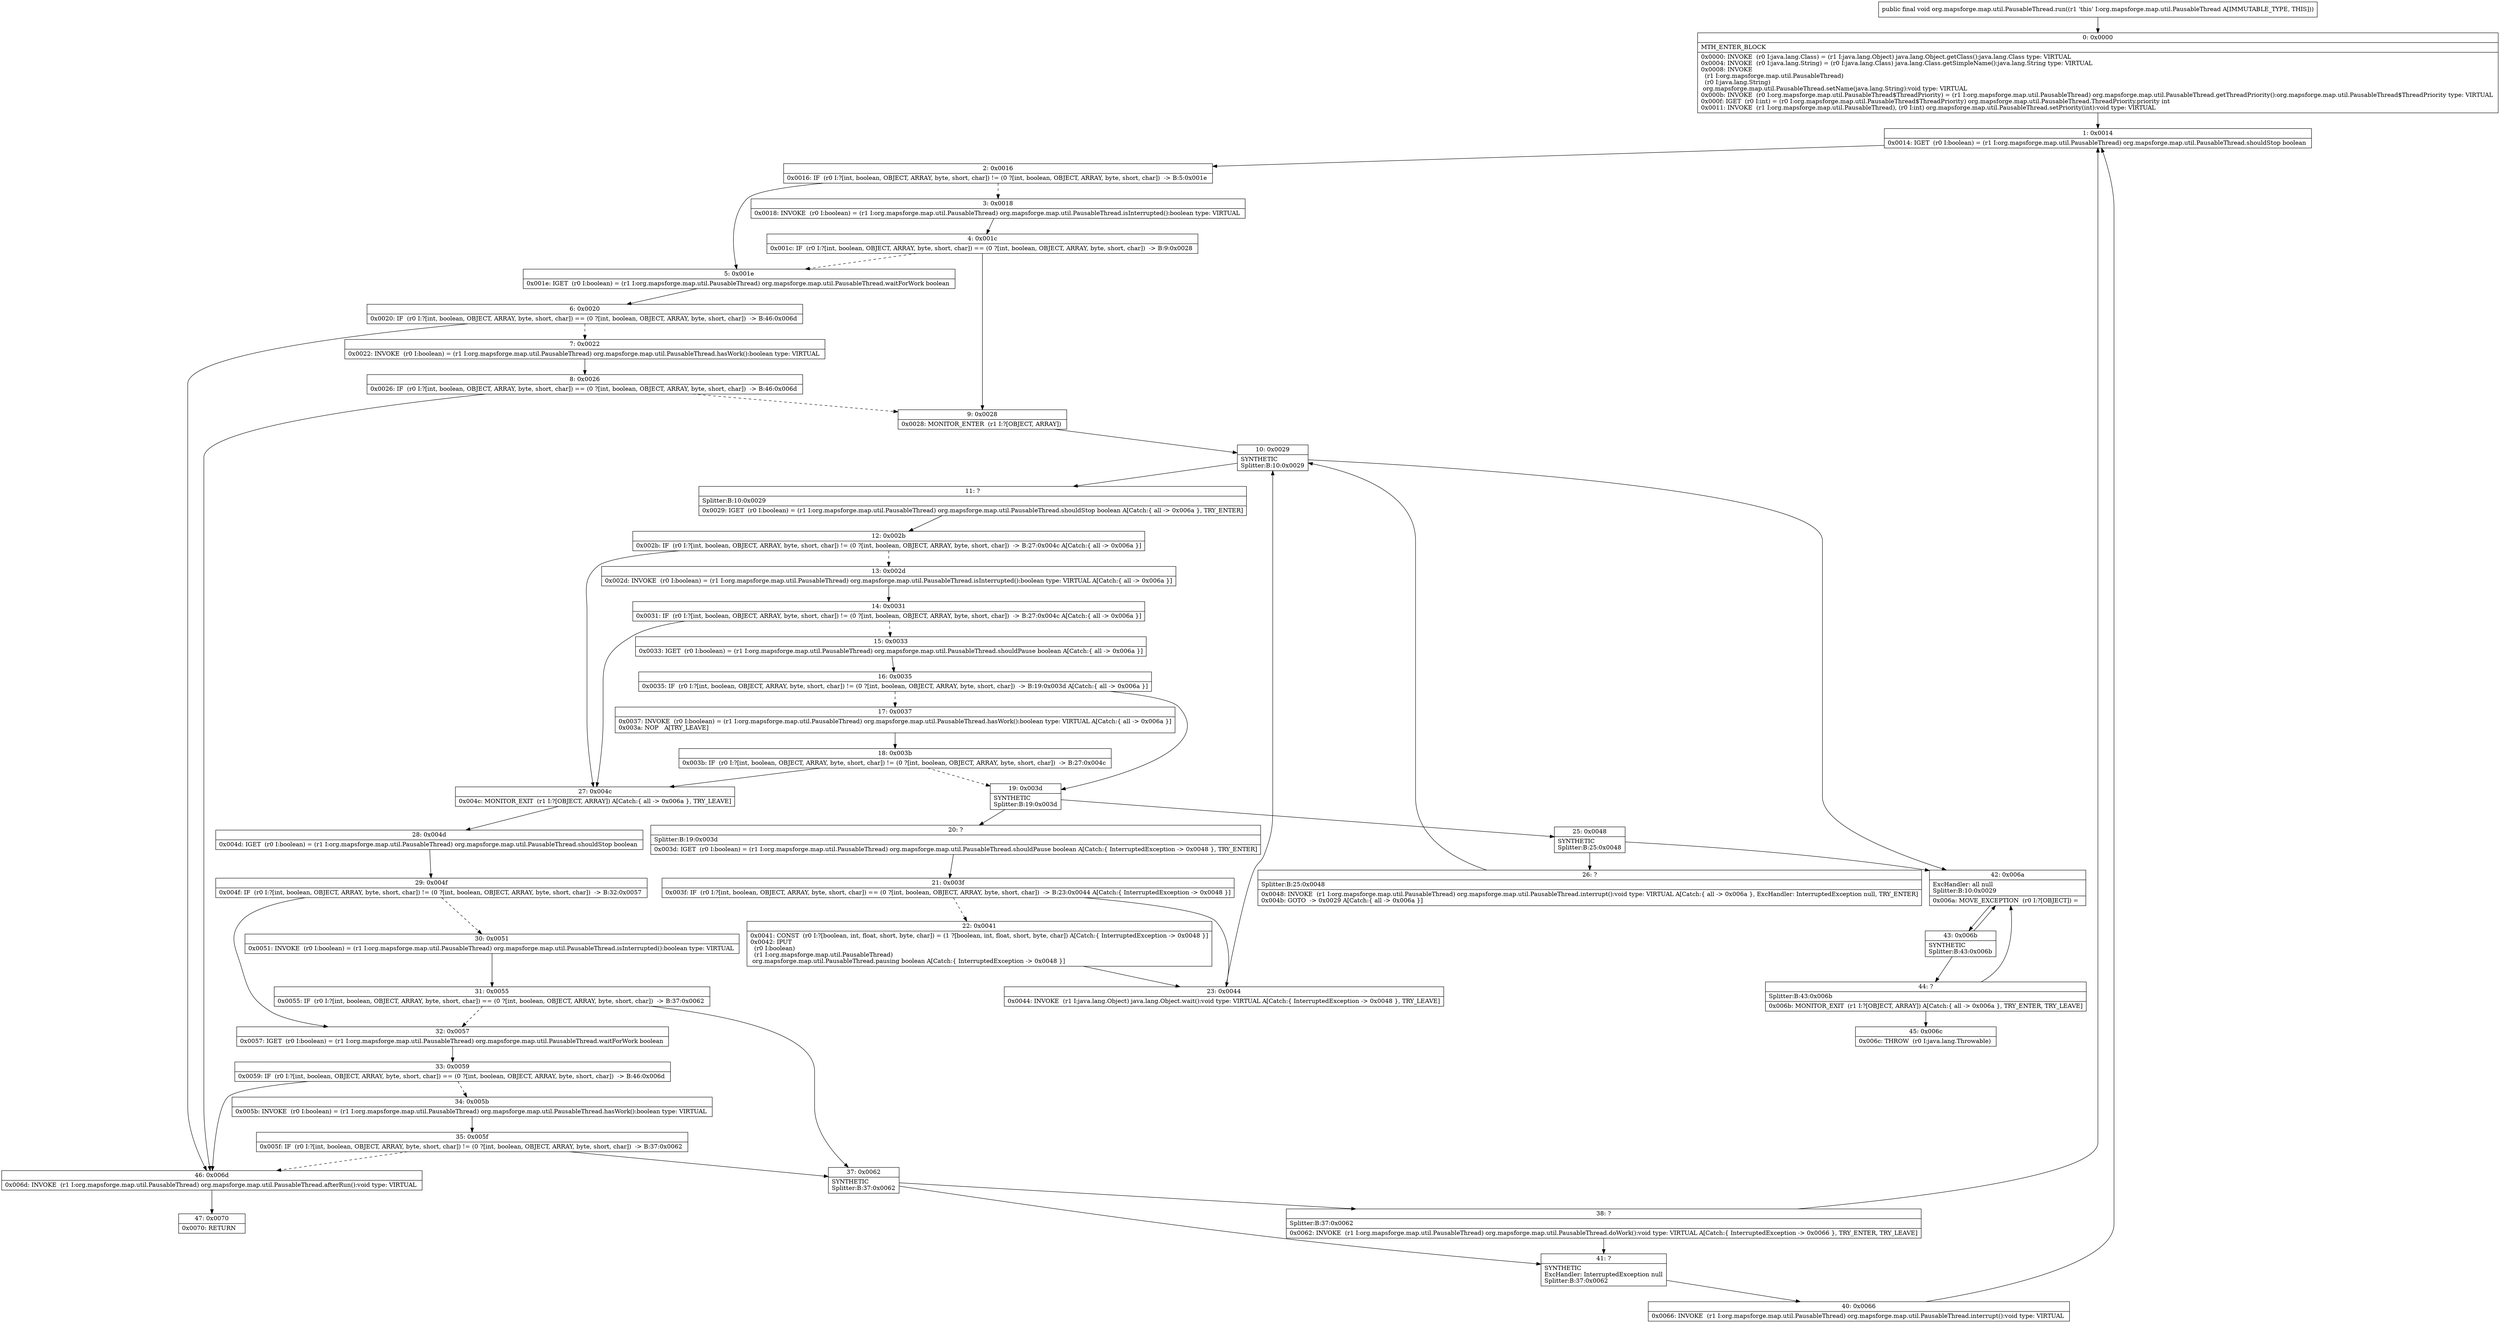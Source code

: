 digraph "CFG fororg.mapsforge.map.util.PausableThread.run()V" {
Node_0 [shape=record,label="{0\:\ 0x0000|MTH_ENTER_BLOCK\l|0x0000: INVOKE  (r0 I:java.lang.Class) = (r1 I:java.lang.Object) java.lang.Object.getClass():java.lang.Class type: VIRTUAL \l0x0004: INVOKE  (r0 I:java.lang.String) = (r0 I:java.lang.Class) java.lang.Class.getSimpleName():java.lang.String type: VIRTUAL \l0x0008: INVOKE  \l  (r1 I:org.mapsforge.map.util.PausableThread)\l  (r0 I:java.lang.String)\l org.mapsforge.map.util.PausableThread.setName(java.lang.String):void type: VIRTUAL \l0x000b: INVOKE  (r0 I:org.mapsforge.map.util.PausableThread$ThreadPriority) = (r1 I:org.mapsforge.map.util.PausableThread) org.mapsforge.map.util.PausableThread.getThreadPriority():org.mapsforge.map.util.PausableThread$ThreadPriority type: VIRTUAL \l0x000f: IGET  (r0 I:int) = (r0 I:org.mapsforge.map.util.PausableThread$ThreadPriority) org.mapsforge.map.util.PausableThread.ThreadPriority.priority int \l0x0011: INVOKE  (r1 I:org.mapsforge.map.util.PausableThread), (r0 I:int) org.mapsforge.map.util.PausableThread.setPriority(int):void type: VIRTUAL \l}"];
Node_1 [shape=record,label="{1\:\ 0x0014|0x0014: IGET  (r0 I:boolean) = (r1 I:org.mapsforge.map.util.PausableThread) org.mapsforge.map.util.PausableThread.shouldStop boolean \l}"];
Node_2 [shape=record,label="{2\:\ 0x0016|0x0016: IF  (r0 I:?[int, boolean, OBJECT, ARRAY, byte, short, char]) != (0 ?[int, boolean, OBJECT, ARRAY, byte, short, char])  \-\> B:5:0x001e \l}"];
Node_3 [shape=record,label="{3\:\ 0x0018|0x0018: INVOKE  (r0 I:boolean) = (r1 I:org.mapsforge.map.util.PausableThread) org.mapsforge.map.util.PausableThread.isInterrupted():boolean type: VIRTUAL \l}"];
Node_4 [shape=record,label="{4\:\ 0x001c|0x001c: IF  (r0 I:?[int, boolean, OBJECT, ARRAY, byte, short, char]) == (0 ?[int, boolean, OBJECT, ARRAY, byte, short, char])  \-\> B:9:0x0028 \l}"];
Node_5 [shape=record,label="{5\:\ 0x001e|0x001e: IGET  (r0 I:boolean) = (r1 I:org.mapsforge.map.util.PausableThread) org.mapsforge.map.util.PausableThread.waitForWork boolean \l}"];
Node_6 [shape=record,label="{6\:\ 0x0020|0x0020: IF  (r0 I:?[int, boolean, OBJECT, ARRAY, byte, short, char]) == (0 ?[int, boolean, OBJECT, ARRAY, byte, short, char])  \-\> B:46:0x006d \l}"];
Node_7 [shape=record,label="{7\:\ 0x0022|0x0022: INVOKE  (r0 I:boolean) = (r1 I:org.mapsforge.map.util.PausableThread) org.mapsforge.map.util.PausableThread.hasWork():boolean type: VIRTUAL \l}"];
Node_8 [shape=record,label="{8\:\ 0x0026|0x0026: IF  (r0 I:?[int, boolean, OBJECT, ARRAY, byte, short, char]) == (0 ?[int, boolean, OBJECT, ARRAY, byte, short, char])  \-\> B:46:0x006d \l}"];
Node_9 [shape=record,label="{9\:\ 0x0028|0x0028: MONITOR_ENTER  (r1 I:?[OBJECT, ARRAY]) \l}"];
Node_10 [shape=record,label="{10\:\ 0x0029|SYNTHETIC\lSplitter:B:10:0x0029\l}"];
Node_11 [shape=record,label="{11\:\ ?|Splitter:B:10:0x0029\l|0x0029: IGET  (r0 I:boolean) = (r1 I:org.mapsforge.map.util.PausableThread) org.mapsforge.map.util.PausableThread.shouldStop boolean A[Catch:\{ all \-\> 0x006a \}, TRY_ENTER]\l}"];
Node_12 [shape=record,label="{12\:\ 0x002b|0x002b: IF  (r0 I:?[int, boolean, OBJECT, ARRAY, byte, short, char]) != (0 ?[int, boolean, OBJECT, ARRAY, byte, short, char])  \-\> B:27:0x004c A[Catch:\{ all \-\> 0x006a \}]\l}"];
Node_13 [shape=record,label="{13\:\ 0x002d|0x002d: INVOKE  (r0 I:boolean) = (r1 I:org.mapsforge.map.util.PausableThread) org.mapsforge.map.util.PausableThread.isInterrupted():boolean type: VIRTUAL A[Catch:\{ all \-\> 0x006a \}]\l}"];
Node_14 [shape=record,label="{14\:\ 0x0031|0x0031: IF  (r0 I:?[int, boolean, OBJECT, ARRAY, byte, short, char]) != (0 ?[int, boolean, OBJECT, ARRAY, byte, short, char])  \-\> B:27:0x004c A[Catch:\{ all \-\> 0x006a \}]\l}"];
Node_15 [shape=record,label="{15\:\ 0x0033|0x0033: IGET  (r0 I:boolean) = (r1 I:org.mapsforge.map.util.PausableThread) org.mapsforge.map.util.PausableThread.shouldPause boolean A[Catch:\{ all \-\> 0x006a \}]\l}"];
Node_16 [shape=record,label="{16\:\ 0x0035|0x0035: IF  (r0 I:?[int, boolean, OBJECT, ARRAY, byte, short, char]) != (0 ?[int, boolean, OBJECT, ARRAY, byte, short, char])  \-\> B:19:0x003d A[Catch:\{ all \-\> 0x006a \}]\l}"];
Node_17 [shape=record,label="{17\:\ 0x0037|0x0037: INVOKE  (r0 I:boolean) = (r1 I:org.mapsforge.map.util.PausableThread) org.mapsforge.map.util.PausableThread.hasWork():boolean type: VIRTUAL A[Catch:\{ all \-\> 0x006a \}]\l0x003a: NOP   A[TRY_LEAVE]\l}"];
Node_18 [shape=record,label="{18\:\ 0x003b|0x003b: IF  (r0 I:?[int, boolean, OBJECT, ARRAY, byte, short, char]) != (0 ?[int, boolean, OBJECT, ARRAY, byte, short, char])  \-\> B:27:0x004c \l}"];
Node_19 [shape=record,label="{19\:\ 0x003d|SYNTHETIC\lSplitter:B:19:0x003d\l}"];
Node_20 [shape=record,label="{20\:\ ?|Splitter:B:19:0x003d\l|0x003d: IGET  (r0 I:boolean) = (r1 I:org.mapsforge.map.util.PausableThread) org.mapsforge.map.util.PausableThread.shouldPause boolean A[Catch:\{ InterruptedException \-\> 0x0048 \}, TRY_ENTER]\l}"];
Node_21 [shape=record,label="{21\:\ 0x003f|0x003f: IF  (r0 I:?[int, boolean, OBJECT, ARRAY, byte, short, char]) == (0 ?[int, boolean, OBJECT, ARRAY, byte, short, char])  \-\> B:23:0x0044 A[Catch:\{ InterruptedException \-\> 0x0048 \}]\l}"];
Node_22 [shape=record,label="{22\:\ 0x0041|0x0041: CONST  (r0 I:?[boolean, int, float, short, byte, char]) = (1 ?[boolean, int, float, short, byte, char]) A[Catch:\{ InterruptedException \-\> 0x0048 \}]\l0x0042: IPUT  \l  (r0 I:boolean)\l  (r1 I:org.mapsforge.map.util.PausableThread)\l org.mapsforge.map.util.PausableThread.pausing boolean A[Catch:\{ InterruptedException \-\> 0x0048 \}]\l}"];
Node_23 [shape=record,label="{23\:\ 0x0044|0x0044: INVOKE  (r1 I:java.lang.Object) java.lang.Object.wait():void type: VIRTUAL A[Catch:\{ InterruptedException \-\> 0x0048 \}, TRY_LEAVE]\l}"];
Node_25 [shape=record,label="{25\:\ 0x0048|SYNTHETIC\lSplitter:B:25:0x0048\l}"];
Node_26 [shape=record,label="{26\:\ ?|Splitter:B:25:0x0048\l|0x0048: INVOKE  (r1 I:org.mapsforge.map.util.PausableThread) org.mapsforge.map.util.PausableThread.interrupt():void type: VIRTUAL A[Catch:\{ all \-\> 0x006a \}, ExcHandler: InterruptedException null, TRY_ENTER]\l0x004b: GOTO  \-\> 0x0029 A[Catch:\{ all \-\> 0x006a \}]\l}"];
Node_27 [shape=record,label="{27\:\ 0x004c|0x004c: MONITOR_EXIT  (r1 I:?[OBJECT, ARRAY]) A[Catch:\{ all \-\> 0x006a \}, TRY_LEAVE]\l}"];
Node_28 [shape=record,label="{28\:\ 0x004d|0x004d: IGET  (r0 I:boolean) = (r1 I:org.mapsforge.map.util.PausableThread) org.mapsforge.map.util.PausableThread.shouldStop boolean \l}"];
Node_29 [shape=record,label="{29\:\ 0x004f|0x004f: IF  (r0 I:?[int, boolean, OBJECT, ARRAY, byte, short, char]) != (0 ?[int, boolean, OBJECT, ARRAY, byte, short, char])  \-\> B:32:0x0057 \l}"];
Node_30 [shape=record,label="{30\:\ 0x0051|0x0051: INVOKE  (r0 I:boolean) = (r1 I:org.mapsforge.map.util.PausableThread) org.mapsforge.map.util.PausableThread.isInterrupted():boolean type: VIRTUAL \l}"];
Node_31 [shape=record,label="{31\:\ 0x0055|0x0055: IF  (r0 I:?[int, boolean, OBJECT, ARRAY, byte, short, char]) == (0 ?[int, boolean, OBJECT, ARRAY, byte, short, char])  \-\> B:37:0x0062 \l}"];
Node_32 [shape=record,label="{32\:\ 0x0057|0x0057: IGET  (r0 I:boolean) = (r1 I:org.mapsforge.map.util.PausableThread) org.mapsforge.map.util.PausableThread.waitForWork boolean \l}"];
Node_33 [shape=record,label="{33\:\ 0x0059|0x0059: IF  (r0 I:?[int, boolean, OBJECT, ARRAY, byte, short, char]) == (0 ?[int, boolean, OBJECT, ARRAY, byte, short, char])  \-\> B:46:0x006d \l}"];
Node_34 [shape=record,label="{34\:\ 0x005b|0x005b: INVOKE  (r0 I:boolean) = (r1 I:org.mapsforge.map.util.PausableThread) org.mapsforge.map.util.PausableThread.hasWork():boolean type: VIRTUAL \l}"];
Node_35 [shape=record,label="{35\:\ 0x005f|0x005f: IF  (r0 I:?[int, boolean, OBJECT, ARRAY, byte, short, char]) != (0 ?[int, boolean, OBJECT, ARRAY, byte, short, char])  \-\> B:37:0x0062 \l}"];
Node_37 [shape=record,label="{37\:\ 0x0062|SYNTHETIC\lSplitter:B:37:0x0062\l}"];
Node_38 [shape=record,label="{38\:\ ?|Splitter:B:37:0x0062\l|0x0062: INVOKE  (r1 I:org.mapsforge.map.util.PausableThread) org.mapsforge.map.util.PausableThread.doWork():void type: VIRTUAL A[Catch:\{ InterruptedException \-\> 0x0066 \}, TRY_ENTER, TRY_LEAVE]\l}"];
Node_40 [shape=record,label="{40\:\ 0x0066|0x0066: INVOKE  (r1 I:org.mapsforge.map.util.PausableThread) org.mapsforge.map.util.PausableThread.interrupt():void type: VIRTUAL \l}"];
Node_41 [shape=record,label="{41\:\ ?|SYNTHETIC\lExcHandler: InterruptedException null\lSplitter:B:37:0x0062\l}"];
Node_42 [shape=record,label="{42\:\ 0x006a|ExcHandler: all null\lSplitter:B:10:0x0029\l|0x006a: MOVE_EXCEPTION  (r0 I:?[OBJECT]) =  \l}"];
Node_43 [shape=record,label="{43\:\ 0x006b|SYNTHETIC\lSplitter:B:43:0x006b\l}"];
Node_44 [shape=record,label="{44\:\ ?|Splitter:B:43:0x006b\l|0x006b: MONITOR_EXIT  (r1 I:?[OBJECT, ARRAY]) A[Catch:\{ all \-\> 0x006a \}, TRY_ENTER, TRY_LEAVE]\l}"];
Node_45 [shape=record,label="{45\:\ 0x006c|0x006c: THROW  (r0 I:java.lang.Throwable) \l}"];
Node_46 [shape=record,label="{46\:\ 0x006d|0x006d: INVOKE  (r1 I:org.mapsforge.map.util.PausableThread) org.mapsforge.map.util.PausableThread.afterRun():void type: VIRTUAL \l}"];
Node_47 [shape=record,label="{47\:\ 0x0070|0x0070: RETURN   \l}"];
MethodNode[shape=record,label="{public final void org.mapsforge.map.util.PausableThread.run((r1 'this' I:org.mapsforge.map.util.PausableThread A[IMMUTABLE_TYPE, THIS])) }"];
MethodNode -> Node_0;
Node_0 -> Node_1;
Node_1 -> Node_2;
Node_2 -> Node_3[style=dashed];
Node_2 -> Node_5;
Node_3 -> Node_4;
Node_4 -> Node_5[style=dashed];
Node_4 -> Node_9;
Node_5 -> Node_6;
Node_6 -> Node_7[style=dashed];
Node_6 -> Node_46;
Node_7 -> Node_8;
Node_8 -> Node_9[style=dashed];
Node_8 -> Node_46;
Node_9 -> Node_10;
Node_10 -> Node_11;
Node_10 -> Node_42;
Node_11 -> Node_12;
Node_12 -> Node_13[style=dashed];
Node_12 -> Node_27;
Node_13 -> Node_14;
Node_14 -> Node_15[style=dashed];
Node_14 -> Node_27;
Node_15 -> Node_16;
Node_16 -> Node_17[style=dashed];
Node_16 -> Node_19;
Node_17 -> Node_18;
Node_18 -> Node_19[style=dashed];
Node_18 -> Node_27;
Node_19 -> Node_20;
Node_19 -> Node_25;
Node_20 -> Node_21;
Node_21 -> Node_22[style=dashed];
Node_21 -> Node_23;
Node_22 -> Node_23;
Node_23 -> Node_10;
Node_25 -> Node_26;
Node_25 -> Node_42;
Node_26 -> Node_10;
Node_27 -> Node_28;
Node_28 -> Node_29;
Node_29 -> Node_30[style=dashed];
Node_29 -> Node_32;
Node_30 -> Node_31;
Node_31 -> Node_32[style=dashed];
Node_31 -> Node_37;
Node_32 -> Node_33;
Node_33 -> Node_34[style=dashed];
Node_33 -> Node_46;
Node_34 -> Node_35;
Node_35 -> Node_37;
Node_35 -> Node_46[style=dashed];
Node_37 -> Node_38;
Node_37 -> Node_41;
Node_38 -> Node_41;
Node_38 -> Node_1;
Node_40 -> Node_1;
Node_41 -> Node_40;
Node_42 -> Node_43;
Node_43 -> Node_44;
Node_43 -> Node_42;
Node_44 -> Node_45;
Node_44 -> Node_42;
Node_46 -> Node_47;
}

